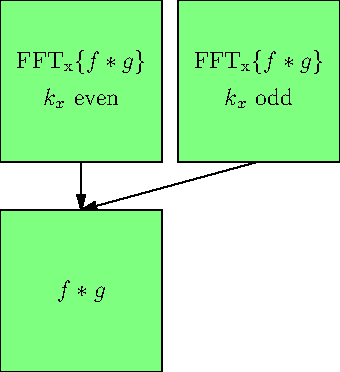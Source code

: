 size(6cm,0);


pair center(path g) {return 0.5*(min(g)+max(g));}


void drawboxes(pair z=(0,0), pair p=(1,1))
{
  path g=box((0,0),p);
  draw(shift(z)*g);
}
path g, p;
pair b=(1,1), a=(0,0), z=(0,0);
real wx=0.01;
real dd=1.3*wx;
real dh=1.1*wx;

g=box(a,(wx,wx));
//draw(shift(z)*g);


z=(0,0);
p=shift(z)*g;
filldraw(p,lightgreen);
label("${\rm FFT_x}\{f*g\}$",center(p),N);
label("$k_x$ \rm{even}",center(p),S);
pair ff1=(center(p).x,min(p).y);


z=(dh,0);
p=shift(z)*g;
filldraw(p,lightgreen);
label("${\rm FFT_x}\{f*g\}$",center(p),N);
label("$k_x$ \rm{odd}",center(p),S);
pair ff2=(center(p).x,min(p).y);

z=(0,-dd);
p=shift(z)*g;
filldraw(p,lightgreen);
label("$f*g$",center(p));
pair f1=(center(p).x,max(p).y);

draw(ff1..f1,EndArrow);
draw(ff2..f1,EndArrow);
